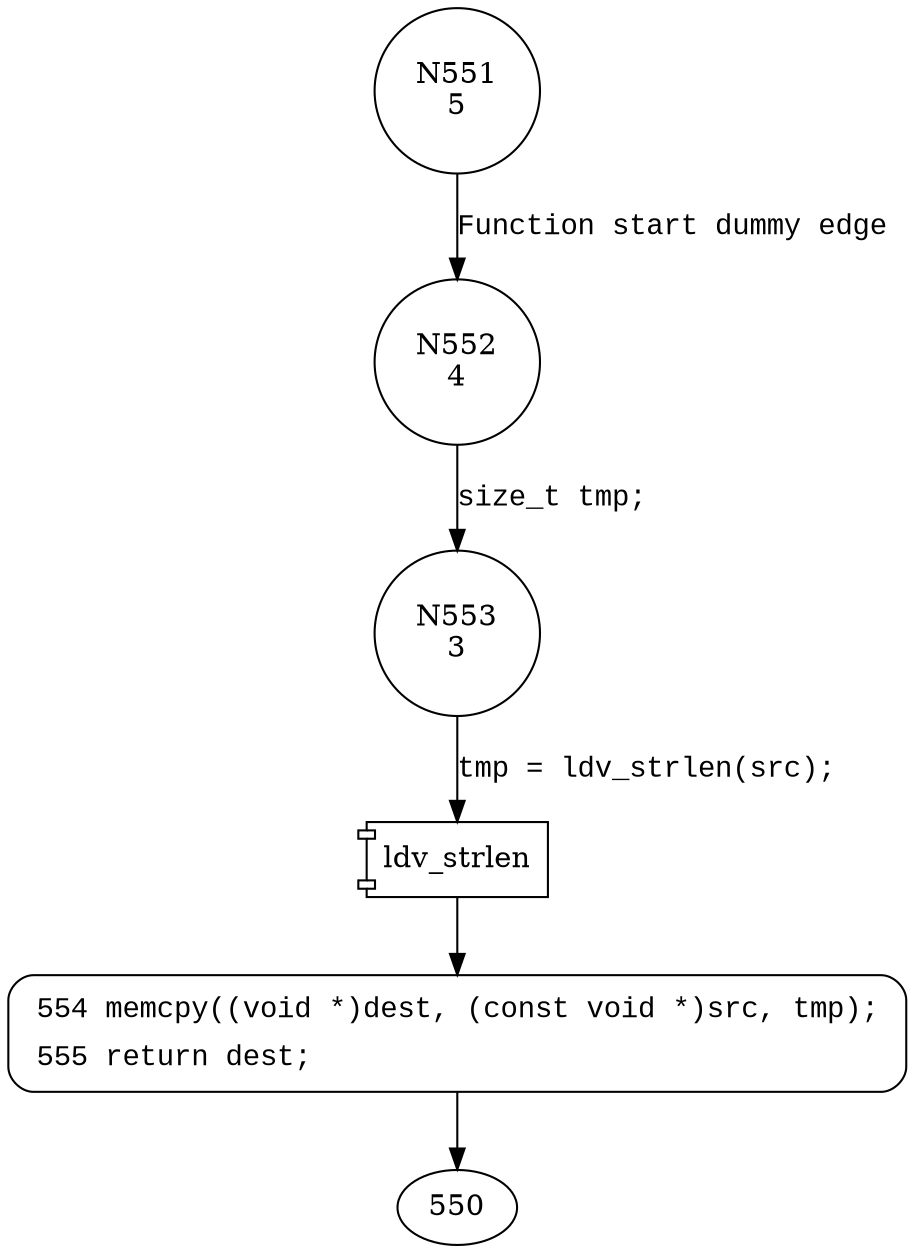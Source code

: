 digraph ldv_strcpy {
551 [shape="circle" label="N551\n5"]
552 [shape="circle" label="N552\n4"]
553 [shape="circle" label="N553\n3"]
554 [shape="circle" label="N554\n2"]
554 [style="filled,bold" penwidth="1" fillcolor="white" fontname="Courier New" shape="Mrecord" label=<<table border="0" cellborder="0" cellpadding="3" bgcolor="white"><tr><td align="right">554</td><td align="left">memcpy((void *)dest, (const void *)src, tmp);</td></tr><tr><td align="right">555</td><td align="left">return dest;</td></tr></table>>]
554 -> 550[label=""]
551 -> 552 [label="Function start dummy edge" fontname="Courier New"]
100040 [shape="component" label="ldv_strlen"]
553 -> 100040 [label="tmp = ldv_strlen(src);" fontname="Courier New"]
100040 -> 554 [label="" fontname="Courier New"]
552 -> 553 [label="size_t tmp;" fontname="Courier New"]
}